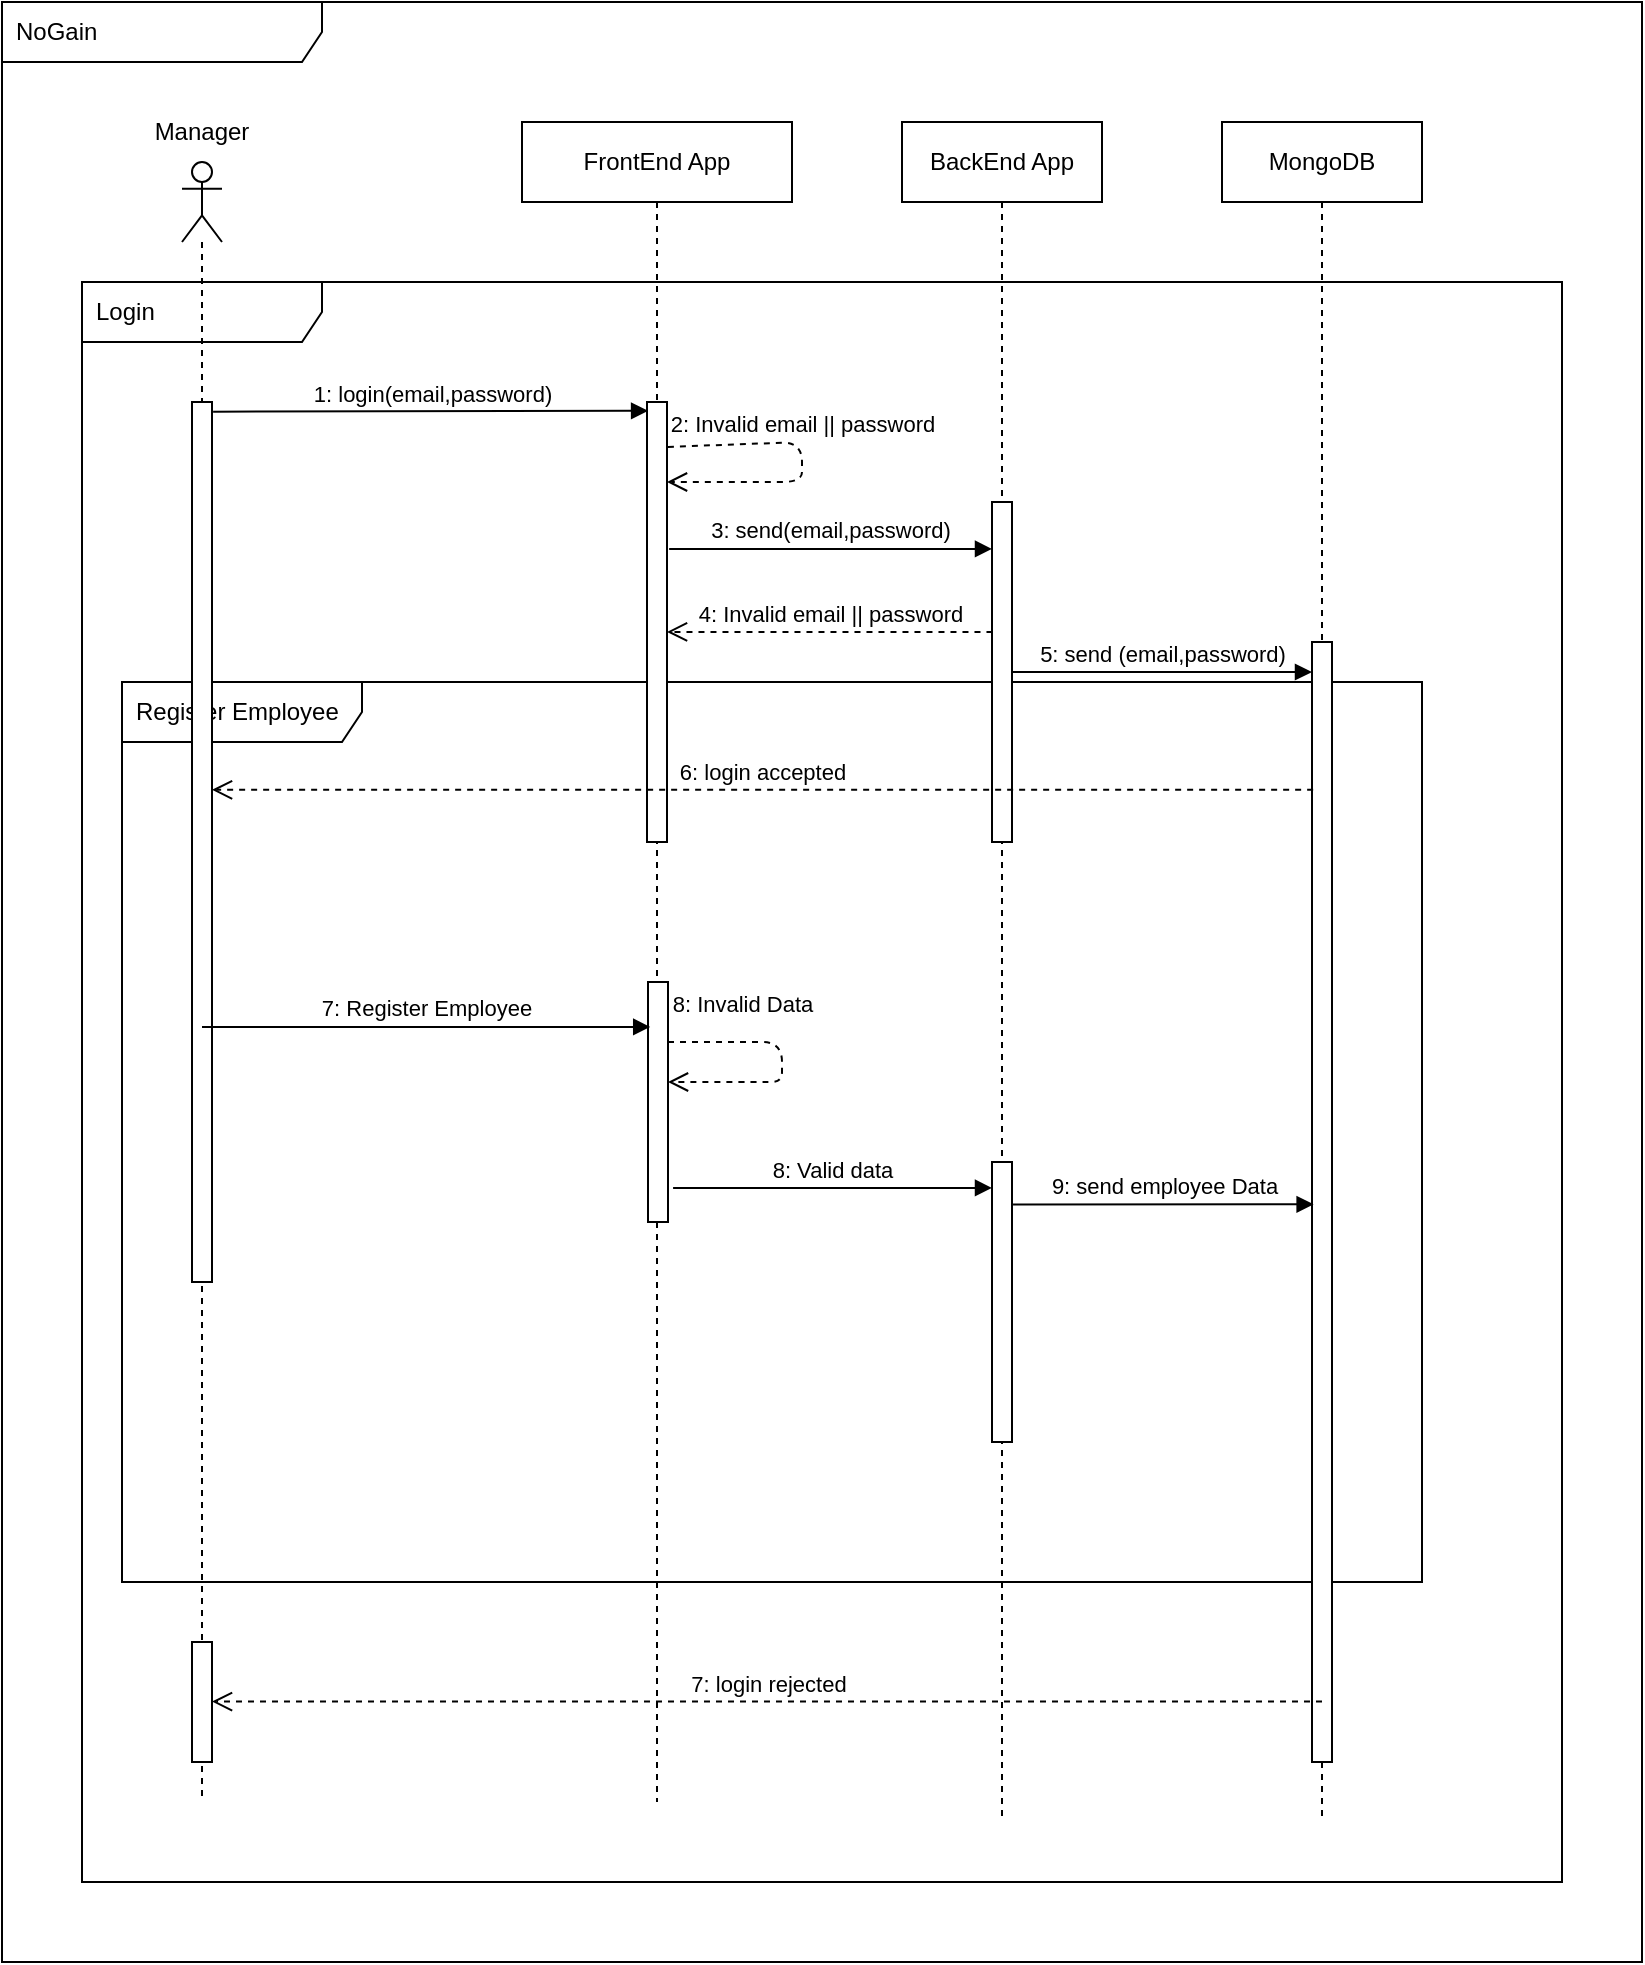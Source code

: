 <mxfile>
    <diagram id="F20Ic7zi_HS4zxtpFVn9" name="Page-1">
        <mxGraphModel dx="798" dy="599" grid="1" gridSize="10" guides="1" tooltips="1" connect="1" arrows="1" fold="1" page="1" pageScale="1" pageWidth="850" pageHeight="1100" math="0" shadow="0">
            <root>
                <mxCell id="0"/>
                <mxCell id="1" style="locked=1;" parent="0"/>
                <mxCell id="2" value="NoGain" style="shape=umlFrame;whiteSpace=wrap;html=1;width=160;height=30;boundedLbl=1;verticalAlign=middle;align=left;spacingLeft=5;" parent="1" vertex="1">
                    <mxGeometry x="30" y="120" width="820" height="980" as="geometry"/>
                </mxCell>
                <mxCell id="21" value="Casos" style="locked=1;" parent="0"/>
                <mxCell id="32" value="Login" style="shape=umlFrame;whiteSpace=wrap;html=1;width=120;height=30;boundedLbl=1;verticalAlign=middle;align=left;spacingLeft=5;" parent="21" vertex="1">
                    <mxGeometry x="70" y="260" width="740" height="800" as="geometry"/>
                </mxCell>
                <mxCell id="44" value="Register Employee" style="shape=umlFrame;whiteSpace=wrap;html=1;width=120;height=30;boundedLbl=1;verticalAlign=middle;align=left;spacingLeft=5;" parent="21" vertex="1">
                    <mxGeometry x="90" y="460" width="650" height="450" as="geometry"/>
                </mxCell>
                <mxCell id="17" value="Entidades" style="" parent="0"/>
                <mxCell id="18" value="" style="shape=umlLifeline;participant=umlActor;perimeter=lifelinePerimeter;whiteSpace=wrap;html=1;container=1;collapsible=0;recursiveResize=0;verticalAlign=top;spacingTop=36;outlineConnect=0;" parent="17" vertex="1">
                    <mxGeometry x="120" y="200" width="20" height="820" as="geometry"/>
                </mxCell>
                <mxCell id="23" value="" style="html=1;points=[];perimeter=orthogonalPerimeter;" parent="18" vertex="1">
                    <mxGeometry x="5" y="120" width="10" height="440" as="geometry"/>
                </mxCell>
                <mxCell id="43" value="" style="html=1;points=[];perimeter=orthogonalPerimeter;" parent="18" vertex="1">
                    <mxGeometry x="5" y="740" width="10" height="60" as="geometry"/>
                </mxCell>
                <mxCell id="19" value="Manager" style="text;html=1;strokeColor=none;fillColor=none;align=center;verticalAlign=middle;whiteSpace=wrap;rounded=0;" parent="17" vertex="1">
                    <mxGeometry x="100" y="170" width="60" height="30" as="geometry"/>
                </mxCell>
                <mxCell id="20" value="FrontEnd App" style="shape=umlLifeline;perimeter=lifelinePerimeter;whiteSpace=wrap;html=1;container=1;collapsible=0;recursiveResize=0;outlineConnect=0;" parent="17" vertex="1">
                    <mxGeometry x="290" y="180" width="135" height="840" as="geometry"/>
                </mxCell>
                <mxCell id="24" value="" style="html=1;points=[];perimeter=orthogonalPerimeter;" parent="20" vertex="1">
                    <mxGeometry x="62.5" y="140" width="10" height="220" as="geometry"/>
                </mxCell>
                <mxCell id="34" value="2: Invalid email || password" style="html=1;verticalAlign=bottom;endArrow=open;dashed=1;endSize=8;exitX=1.046;exitY=0.102;exitDx=0;exitDy=0;exitPerimeter=0;" parent="20" source="24" target="24" edge="1">
                    <mxGeometry x="-0.132" relative="1" as="geometry">
                        <mxPoint x="20" y="170" as="sourcePoint"/>
                        <mxPoint x="-60" y="170" as="targetPoint"/>
                        <Array as="points">
                            <mxPoint x="140" y="160"/>
                            <mxPoint x="140" y="180"/>
                        </Array>
                        <mxPoint as="offset"/>
                    </mxGeometry>
                </mxCell>
                <mxCell id="45" value="" style="html=1;points=[];perimeter=orthogonalPerimeter;" parent="20" vertex="1">
                    <mxGeometry x="63" y="430" width="10" height="120" as="geometry"/>
                </mxCell>
                <mxCell id="49" value="8: Invalid Data" style="html=1;verticalAlign=bottom;endArrow=open;dashed=1;endSize=8;" parent="20" source="45" target="45" edge="1">
                    <mxGeometry x="-0.448" y="10" relative="1" as="geometry">
                        <mxPoint x="190" y="420" as="sourcePoint"/>
                        <mxPoint x="110" y="420" as="targetPoint"/>
                        <Array as="points">
                            <mxPoint x="130" y="460"/>
                            <mxPoint x="130" y="480"/>
                            <mxPoint x="120" y="480"/>
                        </Array>
                        <mxPoint as="offset"/>
                    </mxGeometry>
                </mxCell>
                <mxCell id="25" value="MongoDB" style="shape=umlLifeline;perimeter=lifelinePerimeter;whiteSpace=wrap;html=1;container=1;collapsible=0;recursiveResize=0;outlineConnect=0;" parent="17" vertex="1">
                    <mxGeometry x="640" y="180" width="100" height="850" as="geometry"/>
                </mxCell>
                <mxCell id="26" value="" style="html=1;points=[];perimeter=orthogonalPerimeter;" parent="25" vertex="1">
                    <mxGeometry x="45" y="260" width="10" height="560" as="geometry"/>
                </mxCell>
                <mxCell id="27" value="BackEnd App" style="shape=umlLifeline;perimeter=lifelinePerimeter;whiteSpace=wrap;html=1;container=1;collapsible=0;recursiveResize=0;outlineConnect=0;" parent="17" vertex="1">
                    <mxGeometry x="480" y="180" width="100" height="850" as="geometry"/>
                </mxCell>
                <mxCell id="28" value="" style="html=1;points=[];perimeter=orthogonalPerimeter;" parent="27" vertex="1">
                    <mxGeometry x="45" y="190" width="10" height="170" as="geometry"/>
                </mxCell>
                <mxCell id="46" value="" style="html=1;points=[];perimeter=orthogonalPerimeter;" parent="27" vertex="1">
                    <mxGeometry x="45" y="520" width="10" height="140" as="geometry"/>
                </mxCell>
                <mxCell id="29" value="1: login(email,password)" style="html=1;verticalAlign=bottom;endArrow=block;exitX=1.055;exitY=0.011;exitDx=0;exitDy=0;exitPerimeter=0;entryX=0.055;entryY=0.02;entryDx=0;entryDy=0;entryPerimeter=0;" parent="17" source="23" target="24" edge="1">
                    <mxGeometry width="80" relative="1" as="geometry">
                        <mxPoint x="280" y="360" as="sourcePoint"/>
                        <mxPoint x="360" y="360" as="targetPoint"/>
                    </mxGeometry>
                </mxCell>
                <mxCell id="35" value="3: send(email,password)" style="html=1;verticalAlign=bottom;endArrow=block;exitX=1.107;exitY=0.334;exitDx=0;exitDy=0;exitPerimeter=0;" parent="17" source="24" target="28" edge="1">
                    <mxGeometry width="80" relative="1" as="geometry">
                        <mxPoint x="400" y="370" as="sourcePoint"/>
                        <mxPoint x="480" y="370" as="targetPoint"/>
                    </mxGeometry>
                </mxCell>
                <mxCell id="36" value="5: send (email,password)" style="html=1;verticalAlign=bottom;endArrow=block;" parent="17" source="28" target="26" edge="1">
                    <mxGeometry width="80" relative="1" as="geometry">
                        <mxPoint x="500" y="350" as="sourcePoint"/>
                        <mxPoint x="680" y="414" as="targetPoint"/>
                    </mxGeometry>
                </mxCell>
                <mxCell id="37" value="4: Invalid email || password" style="html=1;verticalAlign=bottom;endArrow=open;dashed=1;endSize=8;exitX=0.024;exitY=0.382;exitDx=0;exitDy=0;exitPerimeter=0;" parent="17" source="28" target="24" edge="1">
                    <mxGeometry relative="1" as="geometry">
                        <mxPoint x="530" y="390" as="sourcePoint"/>
                        <mxPoint x="450" y="390" as="targetPoint"/>
                    </mxGeometry>
                </mxCell>
                <mxCell id="39" value="6: login accepted" style="html=1;verticalAlign=bottom;endArrow=open;dashed=1;endSize=8;exitX=0.057;exitY=0.132;exitDx=0;exitDy=0;exitPerimeter=0;" parent="17" source="26" target="23" edge="1">
                    <mxGeometry relative="1" as="geometry">
                        <mxPoint x="700" y="470" as="sourcePoint"/>
                        <mxPoint x="620" y="470" as="targetPoint"/>
                    </mxGeometry>
                </mxCell>
                <mxCell id="40" value="7: login rejected" style="html=1;verticalAlign=bottom;endArrow=open;dashed=1;endSize=8;exitX=0.5;exitY=0.946;exitDx=0;exitDy=0;exitPerimeter=0;" parent="17" source="26" target="43" edge="1">
                    <mxGeometry relative="1" as="geometry">
                        <mxPoint x="680" y="498" as="sourcePoint"/>
                        <mxPoint x="539.929" y="490.2" as="targetPoint"/>
                    </mxGeometry>
                </mxCell>
                <mxCell id="47" value="7: Register Employee" style="html=1;verticalAlign=bottom;endArrow=block;entryX=0.111;entryY=0.187;entryDx=0;entryDy=0;entryPerimeter=0;" parent="17" source="18" target="45" edge="1">
                    <mxGeometry width="80" relative="1" as="geometry">
                        <mxPoint x="340" y="550" as="sourcePoint"/>
                        <mxPoint x="358" y="627" as="targetPoint"/>
                    </mxGeometry>
                </mxCell>
                <mxCell id="48" value="8: Valid data" style="html=1;verticalAlign=bottom;endArrow=block;exitX=1.254;exitY=0.858;exitDx=0;exitDy=0;exitPerimeter=0;" parent="17" source="45" target="46" edge="1">
                    <mxGeometry width="80" relative="1" as="geometry">
                        <mxPoint x="440" y="600" as="sourcePoint"/>
                        <mxPoint x="520" y="650" as="targetPoint"/>
                    </mxGeometry>
                </mxCell>
                <mxCell id="50" value="9: send employee Data" style="html=1;verticalAlign=bottom;endArrow=block;exitX=1.052;exitY=0.152;exitDx=0;exitDy=0;exitPerimeter=0;entryX=0.081;entryY=0.502;entryDx=0;entryDy=0;entryPerimeter=0;" parent="17" source="46" target="26" edge="1">
                    <mxGeometry width="80" relative="1" as="geometry">
                        <mxPoint x="540" y="722" as="sourcePoint"/>
                        <mxPoint x="680" y="721" as="targetPoint"/>
                    </mxGeometry>
                </mxCell>
            </root>
        </mxGraphModel>
    </diagram>
    <diagram id="zXP6JgCJRrOx2oG15m70" name="Page-2">
        <mxGraphModel dx="1990" dy="856" grid="1" gridSize="10" guides="1" tooltips="1" connect="1" arrows="1" fold="1" page="1" pageScale="1" pageWidth="850" pageHeight="1100" math="0" shadow="0">
            <root>
                <mxCell id="l76zloapKBJc06pl85xy-0"/>
                <mxCell id="l76zloapKBJc06pl85xy-1" parent="l76zloapKBJc06pl85xy-0"/>
                <mxCell id="jt1Lq2TAl6vtoXR1iw16-1" value="alt" style="shape=umlFrame;whiteSpace=wrap;html=1;width=40;height=15;" parent="l76zloapKBJc06pl85xy-1" vertex="1">
                    <mxGeometry x="-20" y="250" width="670" height="350" as="geometry"/>
                </mxCell>
                <mxCell id="jHxZ88EGu4h7-9xYb6Rs-5" value="alt" style="shape=umlFrame;whiteSpace=wrap;html=1;width=120;height=30;boundedLbl=1;verticalAlign=middle;align=left;spacingLeft=5;" vertex="1" parent="l76zloapKBJc06pl85xy-1">
                    <mxGeometry x="10" y="330" width="570" height="200" as="geometry"/>
                </mxCell>
                <mxCell id="l76zloapKBJc06pl85xy-2" value="" style="shape=umlLifeline;participant=umlActor;perimeter=lifelinePerimeter;whiteSpace=wrap;html=1;container=1;collapsible=0;recursiveResize=0;verticalAlign=top;spacingTop=36;outlineConnect=0;" parent="l76zloapKBJc06pl85xy-1" vertex="1">
                    <mxGeometry x="150" y="130" width="20" height="470" as="geometry"/>
                </mxCell>
                <mxCell id="l76zloapKBJc06pl85xy-3" value="" style="html=1;points=[];perimeter=orthogonalPerimeter;" parent="l76zloapKBJc06pl85xy-2" vertex="1">
                    <mxGeometry x="5" y="90" width="10" height="260" as="geometry"/>
                </mxCell>
                <mxCell id="l76zloapKBJc06pl85xy-4" value="Manager" style="text;html=1;strokeColor=none;fillColor=none;align=center;verticalAlign=middle;whiteSpace=wrap;rounded=0;" parent="l76zloapKBJc06pl85xy-1" vertex="1">
                    <mxGeometry x="105" y="80" width="110" height="30" as="geometry"/>
                </mxCell>
                <mxCell id="l76zloapKBJc06pl85xy-5" value="" style="shape=umlLifeline;participant=umlBoundary;perimeter=lifelinePerimeter;whiteSpace=wrap;html=1;container=1;collapsible=0;recursiveResize=0;verticalAlign=top;spacingTop=36;outlineConnect=0;" parent="l76zloapKBJc06pl85xy-1" vertex="1">
                    <mxGeometry x="300" y="130" width="50" height="480" as="geometry"/>
                </mxCell>
                <mxCell id="l76zloapKBJc06pl85xy-9" value="" style="html=1;points=[];perimeter=orthogonalPerimeter;" parent="l76zloapKBJc06pl85xy-5" vertex="1">
                    <mxGeometry x="20" y="90" width="10" height="370" as="geometry"/>
                </mxCell>
                <mxCell id="jHxZ88EGu4h7-9xYb6Rs-15" value="invalid Employee details" style="html=1;verticalAlign=bottom;endArrow=open;dashed=1;endSize=8;entryX=1.075;entryY=0.952;entryDx=0;entryDy=0;entryPerimeter=0;exitX=1.092;exitY=0.89;exitDx=0;exitDy=0;exitPerimeter=0;" edge="1" parent="l76zloapKBJc06pl85xy-5" source="l76zloapKBJc06pl85xy-9" target="l76zloapKBJc06pl85xy-9">
                    <mxGeometry x="-0.12" relative="1" as="geometry">
                        <mxPoint x="30" y="410" as="sourcePoint"/>
                        <mxPoint x="30" y="360" as="targetPoint"/>
                        <Array as="points">
                            <mxPoint x="110" y="420"/>
                            <mxPoint x="110" y="442"/>
                        </Array>
                        <mxPoint as="offset"/>
                    </mxGeometry>
                </mxCell>
                <mxCell id="l76zloapKBJc06pl85xy-6" value="AddEmployee" style="text;html=1;strokeColor=none;fillColor=none;align=center;verticalAlign=middle;whiteSpace=wrap;rounded=0;" parent="l76zloapKBJc06pl85xy-1" vertex="1">
                    <mxGeometry x="285" y="80" width="80" height="30" as="geometry"/>
                </mxCell>
                <mxCell id="l76zloapKBJc06pl85xy-7" value="" style="shape=umlLifeline;participant=umlControl;perimeter=lifelinePerimeter;whiteSpace=wrap;html=1;container=1;collapsible=0;recursiveResize=0;verticalAlign=top;spacingTop=36;outlineConnect=0;" parent="l76zloapKBJc06pl85xy-1" vertex="1">
                    <mxGeometry x="500" y="130" width="40" height="470" as="geometry"/>
                </mxCell>
                <mxCell id="l76zloapKBJc06pl85xy-8" value="Data Base" style="text;html=1;strokeColor=none;fillColor=none;align=center;verticalAlign=middle;whiteSpace=wrap;rounded=0;" parent="l76zloapKBJc06pl85xy-1" vertex="1">
                    <mxGeometry x="480" y="80" width="80" height="30" as="geometry"/>
                </mxCell>
                <mxCell id="jt1Lq2TAl6vtoXR1iw16-0" value="1: Insert Employee details" style="html=1;verticalAlign=bottom;endArrow=block;entryX=0.04;entryY=0.049;entryDx=0;entryDy=0;entryPerimeter=0;" parent="l76zloapKBJc06pl85xy-1" source="l76zloapKBJc06pl85xy-3" target="l76zloapKBJc06pl85xy-9" edge="1">
                    <mxGeometry width="80" relative="1" as="geometry">
                        <mxPoint x="500" y="310" as="sourcePoint"/>
                        <mxPoint x="580" y="310" as="targetPoint"/>
                    </mxGeometry>
                </mxCell>
                <mxCell id="jHxZ88EGu4h7-9xYb6Rs-0" value="[validate]" style="text;html=1;align=center;verticalAlign=middle;resizable=0;points=[];autosize=1;strokeColor=none;fillColor=none;" vertex="1" parent="l76zloapKBJc06pl85xy-1">
                    <mxGeometry x="20" y="280" width="60" height="20" as="geometry"/>
                </mxCell>
                <mxCell id="jHxZ88EGu4h7-9xYb6Rs-1" value="" style="html=1;points=[];perimeter=orthogonalPerimeter;" vertex="1" parent="l76zloapKBJc06pl85xy-1">
                    <mxGeometry x="515" y="260" width="10" height="240" as="geometry"/>
                </mxCell>
                <mxCell id="jHxZ88EGu4h7-9xYb6Rs-3" value="1.1: Validate Employee details" style="html=1;verticalAlign=bottom;endArrow=block;exitX=1.084;exitY=0.19;exitDx=0;exitDy=0;exitPerimeter=0;" edge="1" parent="l76zloapKBJc06pl85xy-1" source="l76zloapKBJc06pl85xy-9" target="jHxZ88EGu4h7-9xYb6Rs-1">
                    <mxGeometry width="80" relative="1" as="geometry">
                        <mxPoint x="320" y="320" as="sourcePoint"/>
                        <mxPoint x="400" y="320" as="targetPoint"/>
                    </mxGeometry>
                </mxCell>
                <mxCell id="jHxZ88EGu4h7-9xYb6Rs-6" value="[Doesn't exist]" style="text;html=1;align=center;verticalAlign=middle;resizable=0;points=[];autosize=1;strokeColor=none;fillColor=none;" vertex="1" parent="l76zloapKBJc06pl85xy-1">
                    <mxGeometry x="15" y="370" width="90" height="20" as="geometry"/>
                </mxCell>
                <mxCell id="jHxZ88EGu4h7-9xYb6Rs-7" value="Sucess&amp;nbsp;" style="html=1;verticalAlign=bottom;endArrow=open;dashed=1;endSize=8;entryX=1.084;entryY=0.388;entryDx=0;entryDy=0;entryPerimeter=0;" edge="1" parent="l76zloapKBJc06pl85xy-1" source="jHxZ88EGu4h7-9xYb6Rs-1" target="l76zloapKBJc06pl85xy-9">
                    <mxGeometry relative="1" as="geometry">
                        <mxPoint x="400" y="320" as="sourcePoint"/>
                        <mxPoint x="320" y="320" as="targetPoint"/>
                    </mxGeometry>
                </mxCell>
                <mxCell id="jHxZ88EGu4h7-9xYb6Rs-8" value="" style="shape=umlLifeline;participant=umlBoundary;perimeter=lifelinePerimeter;whiteSpace=wrap;html=1;container=1;collapsible=0;recursiveResize=0;verticalAlign=top;spacingTop=36;outlineConnect=0;" vertex="1" parent="l76zloapKBJc06pl85xy-1">
                    <mxGeometry x="700" y="125" width="50" height="480" as="geometry"/>
                </mxCell>
                <mxCell id="jHxZ88EGu4h7-9xYb6Rs-9" value="" style="html=1;points=[];perimeter=orthogonalPerimeter;" vertex="1" parent="jHxZ88EGu4h7-9xYb6Rs-8">
                    <mxGeometry x="20" y="90" width="10" height="260" as="geometry"/>
                </mxCell>
                <mxCell id="jHxZ88EGu4h7-9xYb6Rs-10" value="ViewEmployeeList" style="text;html=1;strokeColor=none;fillColor=none;align=center;verticalAlign=middle;whiteSpace=wrap;rounded=0;" vertex="1" parent="l76zloapKBJc06pl85xy-1">
                    <mxGeometry x="685" y="70" width="80" height="30" as="geometry"/>
                </mxCell>
                <mxCell id="jHxZ88EGu4h7-9xYb6Rs-11" value="REdirect to ViewEmployeeList" style="html=1;verticalAlign=bottom;endArrow=block;exitX=1.251;exitY=0.535;exitDx=0;exitDy=0;exitPerimeter=0;" edge="1" parent="l76zloapKBJc06pl85xy-1" source="l76zloapKBJc06pl85xy-9" target="jHxZ88EGu4h7-9xYb6Rs-9">
                    <mxGeometry x="0.174" width="80" relative="1" as="geometry">
                        <mxPoint x="460" y="320" as="sourcePoint"/>
                        <mxPoint x="540" y="320" as="targetPoint"/>
                        <mxPoint as="offset"/>
                    </mxGeometry>
                </mxCell>
                <mxCell id="jHxZ88EGu4h7-9xYb6Rs-12" value="" style="endArrow=none;dashed=1;html=1;" edge="1" parent="l76zloapKBJc06pl85xy-1">
                    <mxGeometry width="50" height="50" relative="1" as="geometry">
                        <mxPoint x="10" y="440" as="sourcePoint"/>
                        <mxPoint x="580" y="440" as="targetPoint"/>
                    </mxGeometry>
                </mxCell>
                <mxCell id="jHxZ88EGu4h7-9xYb6Rs-13" value="[Else]" style="text;html=1;align=center;verticalAlign=middle;resizable=0;points=[];autosize=1;strokeColor=none;fillColor=none;" vertex="1" parent="l76zloapKBJc06pl85xy-1">
                    <mxGeometry x="30" y="450" width="50" height="20" as="geometry"/>
                </mxCell>
                <mxCell id="jHxZ88EGu4h7-9xYb6Rs-14" value="Employee exist" style="html=1;verticalAlign=bottom;endArrow=open;dashed=1;endSize=8;exitX=0.167;exitY=0.867;exitDx=0;exitDy=0;exitPerimeter=0;" edge="1" parent="l76zloapKBJc06pl85xy-1" source="jHxZ88EGu4h7-9xYb6Rs-1" target="l76zloapKBJc06pl85xy-9">
                    <mxGeometry relative="1" as="geometry">
                        <mxPoint x="410" y="490" as="sourcePoint"/>
                        <mxPoint x="330" y="490" as="targetPoint"/>
                    </mxGeometry>
                </mxCell>
            </root>
        </mxGraphModel>
    </diagram>
</mxfile>